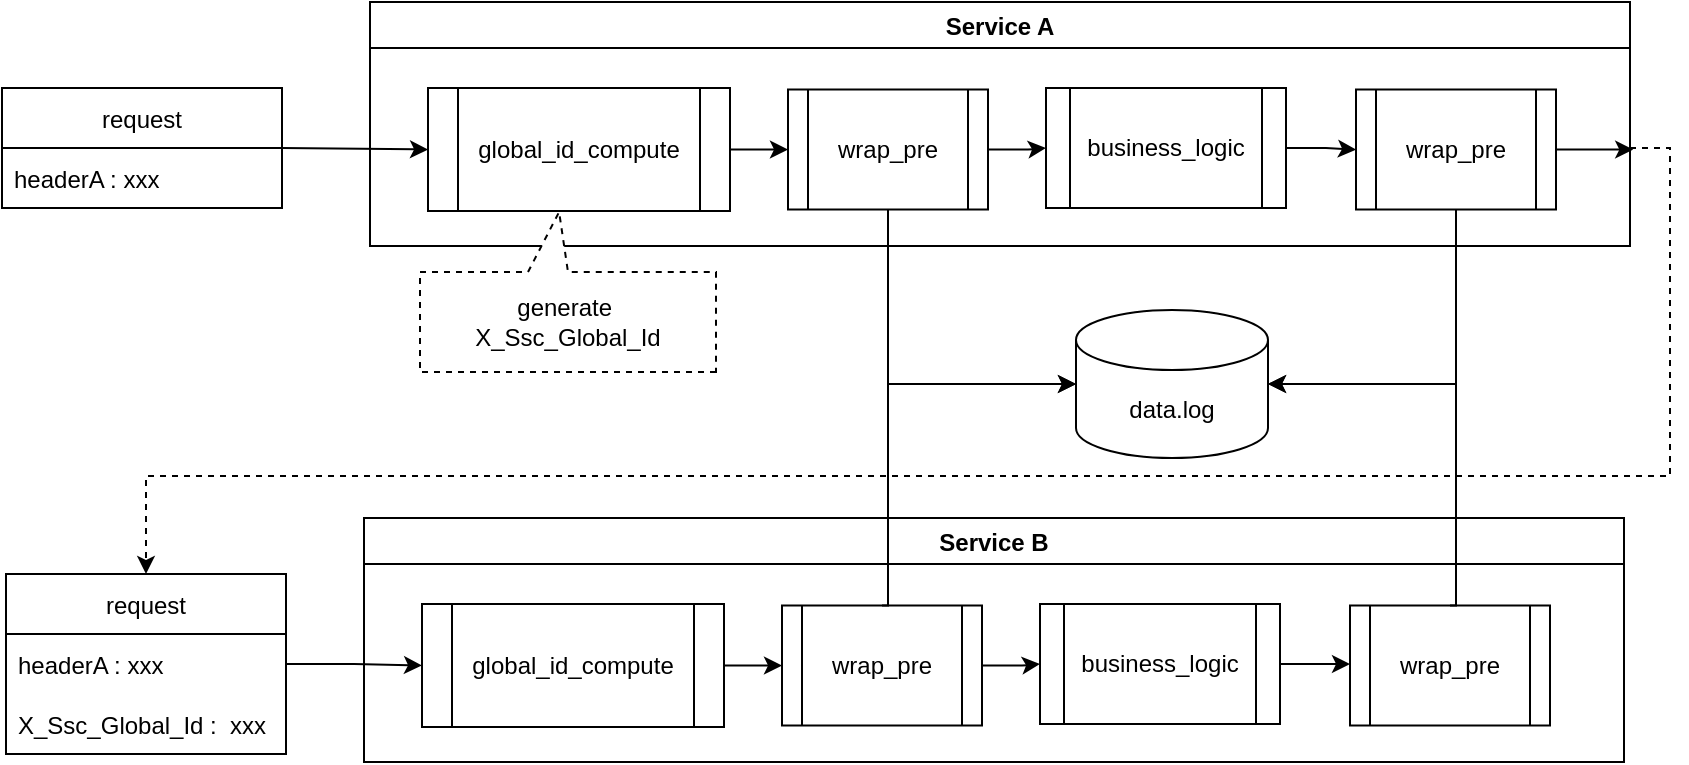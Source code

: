 <mxfile version="17.4.1" type="github">
  <diagram id="QvDF3mbYiKVMr7kdvqhT" name="Page-1">
    <mxGraphModel dx="1141" dy="635" grid="0" gridSize="10" guides="1" tooltips="1" connect="1" arrows="1" fold="1" page="1" pageScale="1" pageWidth="1169" pageHeight="827" math="0" shadow="0">
      <root>
        <mxCell id="0" />
        <mxCell id="1" parent="0" />
        <mxCell id="o8WecB8PrewY6XZWQQZf-48" style="edgeStyle=orthogonalEdgeStyle;rounded=0;orthogonalLoop=1;jettySize=auto;html=1;entryX=0.5;entryY=0;entryDx=0;entryDy=0;fontSize=8;dashed=1;" edge="1" parent="1" target="o8WecB8PrewY6XZWQQZf-40">
          <mxGeometry relative="1" as="geometry">
            <mxPoint x="903" y="337" as="sourcePoint" />
            <Array as="points">
              <mxPoint x="923" y="337" />
              <mxPoint x="923" y="501" />
              <mxPoint x="161" y="501" />
            </Array>
          </mxGeometry>
        </mxCell>
        <mxCell id="o8WecB8PrewY6XZWQQZf-1" value="Service A" style="swimlane;" vertex="1" parent="1">
          <mxGeometry x="273" y="264" width="630" height="122" as="geometry" />
        </mxCell>
        <mxCell id="o8WecB8PrewY6XZWQQZf-31" style="edgeStyle=orthogonalEdgeStyle;rounded=0;orthogonalLoop=1;jettySize=auto;html=1;exitX=1;exitY=0.5;exitDx=0;exitDy=0;entryX=0;entryY=0.5;entryDx=0;entryDy=0;" edge="1" parent="o8WecB8PrewY6XZWQQZf-1" source="o8WecB8PrewY6XZWQQZf-11" target="o8WecB8PrewY6XZWQQZf-12">
          <mxGeometry relative="1" as="geometry" />
        </mxCell>
        <mxCell id="o8WecB8PrewY6XZWQQZf-11" value="global_id_compute" style="shape=process;whiteSpace=wrap;html=1;backgroundOutline=1;" vertex="1" parent="o8WecB8PrewY6XZWQQZf-1">
          <mxGeometry x="29" y="43" width="151" height="61.5" as="geometry" />
        </mxCell>
        <mxCell id="o8WecB8PrewY6XZWQQZf-32" style="edgeStyle=orthogonalEdgeStyle;rounded=0;orthogonalLoop=1;jettySize=auto;html=1;exitX=1;exitY=0.5;exitDx=0;exitDy=0;" edge="1" parent="o8WecB8PrewY6XZWQQZf-1" source="o8WecB8PrewY6XZWQQZf-12" target="o8WecB8PrewY6XZWQQZf-13">
          <mxGeometry relative="1" as="geometry" />
        </mxCell>
        <mxCell id="o8WecB8PrewY6XZWQQZf-12" value="wrap_pre" style="shape=process;whiteSpace=wrap;html=1;backgroundOutline=1;" vertex="1" parent="o8WecB8PrewY6XZWQQZf-1">
          <mxGeometry x="209" y="43.75" width="100" height="60" as="geometry" />
        </mxCell>
        <mxCell id="o8WecB8PrewY6XZWQQZf-33" style="edgeStyle=orthogonalEdgeStyle;rounded=0;orthogonalLoop=1;jettySize=auto;html=1;exitX=1;exitY=0.5;exitDx=0;exitDy=0;" edge="1" parent="o8WecB8PrewY6XZWQQZf-1" source="o8WecB8PrewY6XZWQQZf-13" target="o8WecB8PrewY6XZWQQZf-14">
          <mxGeometry relative="1" as="geometry" />
        </mxCell>
        <mxCell id="o8WecB8PrewY6XZWQQZf-13" value="business_logic" style="shape=process;whiteSpace=wrap;html=1;backgroundOutline=1;" vertex="1" parent="o8WecB8PrewY6XZWQQZf-1">
          <mxGeometry x="338" y="43" width="120" height="60" as="geometry" />
        </mxCell>
        <mxCell id="o8WecB8PrewY6XZWQQZf-14" value="wrap_pre" style="shape=process;whiteSpace=wrap;html=1;backgroundOutline=1;" vertex="1" parent="o8WecB8PrewY6XZWQQZf-1">
          <mxGeometry x="493" y="43.75" width="100" height="60" as="geometry" />
        </mxCell>
        <mxCell id="o8WecB8PrewY6XZWQQZf-15" value="data.log" style="shape=cylinder3;whiteSpace=wrap;html=1;boundedLbl=1;backgroundOutline=1;size=15;" vertex="1" parent="1">
          <mxGeometry x="626" y="418" width="96" height="74" as="geometry" />
        </mxCell>
        <mxCell id="o8WecB8PrewY6XZWQQZf-16" value="Service B" style="swimlane;" vertex="1" parent="1">
          <mxGeometry x="270" y="522" width="630" height="122" as="geometry" />
        </mxCell>
        <mxCell id="o8WecB8PrewY6XZWQQZf-45" style="edgeStyle=orthogonalEdgeStyle;rounded=0;orthogonalLoop=1;jettySize=auto;html=1;exitX=1;exitY=0.5;exitDx=0;exitDy=0;entryX=0;entryY=0.5;entryDx=0;entryDy=0;fontSize=8;" edge="1" parent="o8WecB8PrewY6XZWQQZf-16" source="o8WecB8PrewY6XZWQQZf-17" target="o8WecB8PrewY6XZWQQZf-18">
          <mxGeometry relative="1" as="geometry" />
        </mxCell>
        <mxCell id="o8WecB8PrewY6XZWQQZf-17" value="global_id_compute" style="shape=process;whiteSpace=wrap;html=1;backgroundOutline=1;" vertex="1" parent="o8WecB8PrewY6XZWQQZf-16">
          <mxGeometry x="29" y="43" width="151" height="61.5" as="geometry" />
        </mxCell>
        <mxCell id="o8WecB8PrewY6XZWQQZf-46" style="edgeStyle=orthogonalEdgeStyle;rounded=0;orthogonalLoop=1;jettySize=auto;html=1;exitX=1;exitY=0.5;exitDx=0;exitDy=0;fontSize=8;" edge="1" parent="o8WecB8PrewY6XZWQQZf-16" source="o8WecB8PrewY6XZWQQZf-18" target="o8WecB8PrewY6XZWQQZf-19">
          <mxGeometry relative="1" as="geometry" />
        </mxCell>
        <mxCell id="o8WecB8PrewY6XZWQQZf-18" value="wrap_pre" style="shape=process;whiteSpace=wrap;html=1;backgroundOutline=1;" vertex="1" parent="o8WecB8PrewY6XZWQQZf-16">
          <mxGeometry x="209" y="43.75" width="100" height="60" as="geometry" />
        </mxCell>
        <mxCell id="o8WecB8PrewY6XZWQQZf-47" style="edgeStyle=orthogonalEdgeStyle;rounded=0;orthogonalLoop=1;jettySize=auto;html=1;exitX=1;exitY=0.5;exitDx=0;exitDy=0;entryX=0;entryY=0.5;entryDx=0;entryDy=0;fontSize=8;" edge="1" parent="o8WecB8PrewY6XZWQQZf-16" source="o8WecB8PrewY6XZWQQZf-19" target="o8WecB8PrewY6XZWQQZf-20">
          <mxGeometry relative="1" as="geometry" />
        </mxCell>
        <mxCell id="o8WecB8PrewY6XZWQQZf-19" value="business_logic" style="shape=process;whiteSpace=wrap;html=1;backgroundOutline=1;" vertex="1" parent="o8WecB8PrewY6XZWQQZf-16">
          <mxGeometry x="338" y="43" width="120" height="60" as="geometry" />
        </mxCell>
        <mxCell id="o8WecB8PrewY6XZWQQZf-20" value="wrap_pre" style="shape=process;whiteSpace=wrap;html=1;backgroundOutline=1;" vertex="1" parent="o8WecB8PrewY6XZWQQZf-16">
          <mxGeometry x="493" y="43.75" width="100" height="60" as="geometry" />
        </mxCell>
        <mxCell id="o8WecB8PrewY6XZWQQZf-21" style="edgeStyle=orthogonalEdgeStyle;rounded=0;orthogonalLoop=1;jettySize=auto;html=1;exitX=0.5;exitY=1;exitDx=0;exitDy=0;entryX=0;entryY=0.5;entryDx=0;entryDy=0;entryPerimeter=0;" edge="1" parent="1" source="o8WecB8PrewY6XZWQQZf-12" target="o8WecB8PrewY6XZWQQZf-15">
          <mxGeometry relative="1" as="geometry" />
        </mxCell>
        <mxCell id="o8WecB8PrewY6XZWQQZf-23" style="edgeStyle=orthogonalEdgeStyle;rounded=0;orthogonalLoop=1;jettySize=auto;html=1;exitX=0.5;exitY=1;exitDx=0;exitDy=0;entryX=1;entryY=0.5;entryDx=0;entryDy=0;entryPerimeter=0;" edge="1" parent="1" source="o8WecB8PrewY6XZWQQZf-14" target="o8WecB8PrewY6XZWQQZf-15">
          <mxGeometry relative="1" as="geometry" />
        </mxCell>
        <mxCell id="o8WecB8PrewY6XZWQQZf-25" value="request" style="swimlane;fontStyle=0;childLayout=stackLayout;horizontal=1;startSize=30;horizontalStack=0;resizeParent=1;resizeParentMax=0;resizeLast=0;collapsible=1;marginBottom=0;" vertex="1" parent="1">
          <mxGeometry x="89" y="307" width="140" height="60" as="geometry" />
        </mxCell>
        <mxCell id="o8WecB8PrewY6XZWQQZf-26" value="headerA : xxx" style="text;strokeColor=none;fillColor=none;align=left;verticalAlign=middle;spacingLeft=4;spacingRight=4;overflow=hidden;points=[[0,0.5],[1,0.5]];portConstraint=eastwest;rotatable=0;" vertex="1" parent="o8WecB8PrewY6XZWQQZf-25">
          <mxGeometry y="30" width="140" height="30" as="geometry" />
        </mxCell>
        <mxCell id="o8WecB8PrewY6XZWQQZf-30" value="" style="endArrow=classic;html=1;rounded=0;exitX=1;exitY=0.5;exitDx=0;exitDy=0;entryX=0;entryY=0.5;entryDx=0;entryDy=0;" edge="1" parent="1" source="o8WecB8PrewY6XZWQQZf-25" target="o8WecB8PrewY6XZWQQZf-11">
          <mxGeometry width="50" height="50" relative="1" as="geometry">
            <mxPoint x="722" y="529" as="sourcePoint" />
            <mxPoint x="772" y="479" as="targetPoint" />
          </mxGeometry>
        </mxCell>
        <mxCell id="o8WecB8PrewY6XZWQQZf-34" value="generate&amp;nbsp; X_Ssc_Global_Id" style="shape=callout;whiteSpace=wrap;html=1;perimeter=calloutPerimeter;position2=0.53;direction=west;dashed=1;" vertex="1" parent="1">
          <mxGeometry x="298" y="369" width="148" height="80" as="geometry" />
        </mxCell>
        <mxCell id="o8WecB8PrewY6XZWQQZf-36" style="edgeStyle=orthogonalEdgeStyle;rounded=0;orthogonalLoop=1;jettySize=auto;html=1;exitX=0.5;exitY=0;exitDx=0;exitDy=0;entryX=0;entryY=0.5;entryDx=0;entryDy=0;entryPerimeter=0;" edge="1" parent="1" source="o8WecB8PrewY6XZWQQZf-18" target="o8WecB8PrewY6XZWQQZf-15">
          <mxGeometry relative="1" as="geometry">
            <Array as="points">
              <mxPoint x="532" y="566" />
              <mxPoint x="532" y="455" />
            </Array>
          </mxGeometry>
        </mxCell>
        <mxCell id="o8WecB8PrewY6XZWQQZf-37" style="edgeStyle=orthogonalEdgeStyle;rounded=0;orthogonalLoop=1;jettySize=auto;html=1;exitX=0.5;exitY=0;exitDx=0;exitDy=0;entryX=1;entryY=0.5;entryDx=0;entryDy=0;entryPerimeter=0;" edge="1" parent="1" source="o8WecB8PrewY6XZWQQZf-20" target="o8WecB8PrewY6XZWQQZf-15">
          <mxGeometry relative="1" as="geometry">
            <Array as="points">
              <mxPoint x="816" y="566" />
              <mxPoint x="816" y="455" />
            </Array>
          </mxGeometry>
        </mxCell>
        <mxCell id="o8WecB8PrewY6XZWQQZf-40" value="request" style="swimlane;fontStyle=0;childLayout=stackLayout;horizontal=1;startSize=30;horizontalStack=0;resizeParent=1;resizeParentMax=0;resizeLast=0;collapsible=1;marginBottom=0;" vertex="1" parent="1">
          <mxGeometry x="91" y="550" width="140" height="90" as="geometry" />
        </mxCell>
        <mxCell id="o8WecB8PrewY6XZWQQZf-41" value="headerA : xxx" style="text;strokeColor=none;fillColor=none;align=left;verticalAlign=middle;spacingLeft=4;spacingRight=4;overflow=hidden;points=[[0,0.5],[1,0.5]];portConstraint=eastwest;rotatable=0;" vertex="1" parent="o8WecB8PrewY6XZWQQZf-40">
          <mxGeometry y="30" width="140" height="30" as="geometry" />
        </mxCell>
        <mxCell id="o8WecB8PrewY6XZWQQZf-43" value="X_Ssc_Global_Id :  xxx" style="text;strokeColor=none;fillColor=none;align=left;verticalAlign=middle;spacingLeft=4;spacingRight=4;overflow=hidden;points=[[0,0.5],[1,0.5]];portConstraint=eastwest;rotatable=0;" vertex="1" parent="o8WecB8PrewY6XZWQQZf-40">
          <mxGeometry y="60" width="140" height="30" as="geometry" />
        </mxCell>
        <mxCell id="o8WecB8PrewY6XZWQQZf-44" style="edgeStyle=orthogonalEdgeStyle;rounded=0;orthogonalLoop=1;jettySize=auto;html=1;exitX=1;exitY=0.5;exitDx=0;exitDy=0;entryX=0;entryY=0.5;entryDx=0;entryDy=0;fontSize=8;" edge="1" parent="1" source="o8WecB8PrewY6XZWQQZf-41" target="o8WecB8PrewY6XZWQQZf-17">
          <mxGeometry relative="1" as="geometry" />
        </mxCell>
        <mxCell id="o8WecB8PrewY6XZWQQZf-49" style="edgeStyle=orthogonalEdgeStyle;rounded=0;orthogonalLoop=1;jettySize=auto;html=1;exitX=1;exitY=0.5;exitDx=0;exitDy=0;fontSize=8;" edge="1" parent="1" source="o8WecB8PrewY6XZWQQZf-14">
          <mxGeometry relative="1" as="geometry">
            <mxPoint x="904.6" y="337.8" as="targetPoint" />
          </mxGeometry>
        </mxCell>
      </root>
    </mxGraphModel>
  </diagram>
</mxfile>
